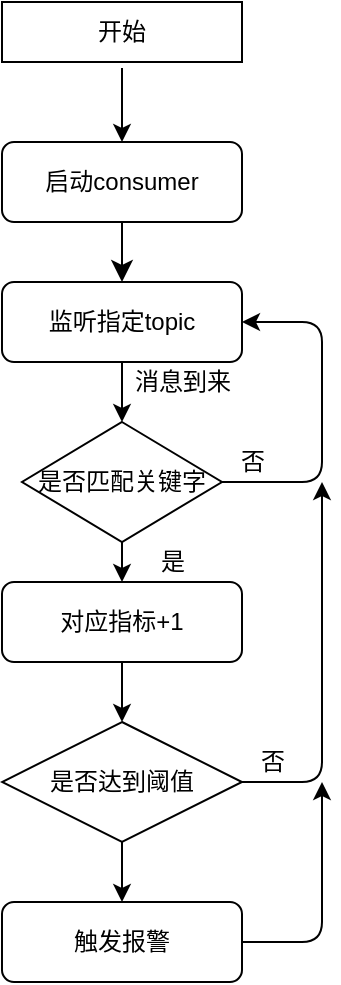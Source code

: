<mxfile version="14.6.13" type="github"><diagram id="C5RBs43oDa-KdzZeNtuy" name="Page-1"><mxGraphModel dx="1422" dy="794" grid="1" gridSize="10" guides="1" tooltips="1" connect="1" arrows="1" fold="1" page="1" pageScale="1" pageWidth="827" pageHeight="1169" math="0" shadow="0"><root><mxCell id="WIyWlLk6GJQsqaUBKTNV-0"/><mxCell id="WIyWlLk6GJQsqaUBKTNV-1" parent="WIyWlLk6GJQsqaUBKTNV-0"/><mxCell id="WIyWlLk6GJQsqaUBKTNV-2" value="" style="rounded=0;html=1;jettySize=auto;orthogonalLoop=1;fontSize=11;endArrow=classic;endFill=1;endSize=8;strokeWidth=1;shadow=0;labelBackgroundColor=none;edgeStyle=orthogonalEdgeStyle;" parent="WIyWlLk6GJQsqaUBKTNV-1" edge="1"><mxGeometry relative="1" as="geometry"><mxPoint x="220" y="140" as="sourcePoint"/><mxPoint x="220" y="170" as="targetPoint"/></mxGeometry></mxCell><mxCell id="WIyWlLk6GJQsqaUBKTNV-3" value="启动consumer" style="rounded=1;whiteSpace=wrap;html=1;fontSize=12;glass=0;strokeWidth=1;shadow=0;" parent="WIyWlLk6GJQsqaUBKTNV-1" vertex="1"><mxGeometry x="160" y="100" width="120" height="40" as="geometry"/></mxCell><mxCell id="MfxYUc8zOfT5m0aMHdfd-30" value="开始" style="rounded=0;whiteSpace=wrap;html=1;" parent="WIyWlLk6GJQsqaUBKTNV-1" vertex="1"><mxGeometry x="160" y="30" width="120" height="30" as="geometry"/></mxCell><mxCell id="MfxYUc8zOfT5m0aMHdfd-31" value="" style="endArrow=classic;html=1;" parent="WIyWlLk6GJQsqaUBKTNV-1" edge="1"><mxGeometry width="50" height="50" relative="1" as="geometry"><mxPoint x="220" y="63" as="sourcePoint"/><mxPoint x="220" y="100" as="targetPoint"/></mxGeometry></mxCell><mxCell id="Whg9jeHKbB0t_GkFxEz7-1" value="消息到来" style="text;html=1;align=center;verticalAlign=middle;resizable=0;points=[];autosize=1;strokeColor=none;" parent="WIyWlLk6GJQsqaUBKTNV-1" vertex="1"><mxGeometry x="220" y="210" width="60" height="20" as="geometry"/></mxCell><mxCell id="Whg9jeHKbB0t_GkFxEz7-2" value="是否匹配关键字" style="rhombus;whiteSpace=wrap;html=1;" parent="WIyWlLk6GJQsqaUBKTNV-1" vertex="1"><mxGeometry x="170" y="240" width="100" height="60" as="geometry"/></mxCell><mxCell id="Whg9jeHKbB0t_GkFxEz7-3" value="监听指定topic" style="rounded=1;whiteSpace=wrap;html=1;fontSize=12;glass=0;strokeWidth=1;shadow=0;" parent="WIyWlLk6GJQsqaUBKTNV-1" vertex="1"><mxGeometry x="160" y="170" width="120" height="40" as="geometry"/></mxCell><mxCell id="Whg9jeHKbB0t_GkFxEz7-4" value="" style="endArrow=classic;html=1;exitX=0.5;exitY=1;exitDx=0;exitDy=0;" parent="WIyWlLk6GJQsqaUBKTNV-1" source="Whg9jeHKbB0t_GkFxEz7-3" edge="1"><mxGeometry width="50" height="50" relative="1" as="geometry"><mxPoint x="80" y="270" as="sourcePoint"/><mxPoint x="220" y="240" as="targetPoint"/></mxGeometry></mxCell><mxCell id="Whg9jeHKbB0t_GkFxEz7-5" value="" style="endArrow=classic;html=1;exitX=1;exitY=0.5;exitDx=0;exitDy=0;entryX=1;entryY=0.5;entryDx=0;entryDy=0;" parent="WIyWlLk6GJQsqaUBKTNV-1" source="Whg9jeHKbB0t_GkFxEz7-2" target="Whg9jeHKbB0t_GkFxEz7-3" edge="1"><mxGeometry width="50" height="50" relative="1" as="geometry"><mxPoint x="370" y="300" as="sourcePoint"/><mxPoint x="300" y="200" as="targetPoint"/><Array as="points"><mxPoint x="320" y="270"/><mxPoint x="320" y="190"/></Array></mxGeometry></mxCell><mxCell id="Whg9jeHKbB0t_GkFxEz7-6" value="否" style="text;html=1;align=center;verticalAlign=middle;resizable=0;points=[];autosize=1;strokeColor=none;" parent="WIyWlLk6GJQsqaUBKTNV-1" vertex="1"><mxGeometry x="270" y="250" width="30" height="20" as="geometry"/></mxCell><mxCell id="Whg9jeHKbB0t_GkFxEz7-7" value="" style="endArrow=classic;html=1;exitX=0.5;exitY=1;exitDx=0;exitDy=0;" parent="WIyWlLk6GJQsqaUBKTNV-1" source="Whg9jeHKbB0t_GkFxEz7-2" edge="1"><mxGeometry width="50" height="50" relative="1" as="geometry"><mxPoint x="200" y="350" as="sourcePoint"/><mxPoint x="220" y="320" as="targetPoint"/></mxGeometry></mxCell><mxCell id="Whg9jeHKbB0t_GkFxEz7-8" value="是" style="text;html=1;align=center;verticalAlign=middle;resizable=0;points=[];autosize=1;strokeColor=none;" parent="WIyWlLk6GJQsqaUBKTNV-1" vertex="1"><mxGeometry x="230" y="300" width="30" height="20" as="geometry"/></mxCell><mxCell id="Whg9jeHKbB0t_GkFxEz7-10" value="对应指标+1" style="rounded=1;whiteSpace=wrap;html=1;fontSize=12;glass=0;strokeWidth=1;shadow=0;" parent="WIyWlLk6GJQsqaUBKTNV-1" vertex="1"><mxGeometry x="160" y="320" width="120" height="40" as="geometry"/></mxCell><mxCell id="Whg9jeHKbB0t_GkFxEz7-11" value="是否达到阈值" style="rhombus;whiteSpace=wrap;html=1;" parent="WIyWlLk6GJQsqaUBKTNV-1" vertex="1"><mxGeometry x="160" y="390" width="120" height="60" as="geometry"/></mxCell><mxCell id="Whg9jeHKbB0t_GkFxEz7-12" value="" style="endArrow=classic;html=1;exitX=0.5;exitY=1;exitDx=0;exitDy=0;entryX=0.5;entryY=0;entryDx=0;entryDy=0;" parent="WIyWlLk6GJQsqaUBKTNV-1" source="Whg9jeHKbB0t_GkFxEz7-10" target="Whg9jeHKbB0t_GkFxEz7-11" edge="1"><mxGeometry width="50" height="50" relative="1" as="geometry"><mxPoint x="30" y="400" as="sourcePoint"/><mxPoint x="80" y="350" as="targetPoint"/></mxGeometry></mxCell><mxCell id="Whg9jeHKbB0t_GkFxEz7-13" value="" style="endArrow=classic;html=1;exitX=1;exitY=0.5;exitDx=0;exitDy=0;exitPerimeter=0;" parent="WIyWlLk6GJQsqaUBKTNV-1" source="Whg9jeHKbB0t_GkFxEz7-11" edge="1"><mxGeometry width="50" height="50" relative="1" as="geometry"><mxPoint x="290" y="420" as="sourcePoint"/><mxPoint x="320" y="270" as="targetPoint"/><Array as="points"><mxPoint x="320" y="420"/></Array></mxGeometry></mxCell><mxCell id="Whg9jeHKbB0t_GkFxEz7-14" value="否" style="text;html=1;align=center;verticalAlign=middle;resizable=0;points=[];autosize=1;strokeColor=none;" parent="WIyWlLk6GJQsqaUBKTNV-1" vertex="1"><mxGeometry x="280" y="400" width="30" height="20" as="geometry"/></mxCell><mxCell id="Whg9jeHKbB0t_GkFxEz7-16" value="触发报警" style="rounded=1;whiteSpace=wrap;html=1;fontSize=12;glass=0;strokeWidth=1;shadow=0;" parent="WIyWlLk6GJQsqaUBKTNV-1" vertex="1"><mxGeometry x="160" y="480" width="120" height="40" as="geometry"/></mxCell><mxCell id="Whg9jeHKbB0t_GkFxEz7-17" value="" style="endArrow=classic;html=1;exitX=0.5;exitY=1;exitDx=0;exitDy=0;entryX=0.5;entryY=0;entryDx=0;entryDy=0;" parent="WIyWlLk6GJQsqaUBKTNV-1" source="Whg9jeHKbB0t_GkFxEz7-11" target="Whg9jeHKbB0t_GkFxEz7-16" edge="1"><mxGeometry width="50" height="50" relative="1" as="geometry"><mxPoint x="90" y="500" as="sourcePoint"/><mxPoint x="140" y="450" as="targetPoint"/></mxGeometry></mxCell><mxCell id="Whg9jeHKbB0t_GkFxEz7-18" value="" style="endArrow=classic;html=1;exitX=1;exitY=0.5;exitDx=0;exitDy=0;" parent="WIyWlLk6GJQsqaUBKTNV-1" source="Whg9jeHKbB0t_GkFxEz7-16" edge="1"><mxGeometry width="50" height="50" relative="1" as="geometry"><mxPoint x="330" y="530" as="sourcePoint"/><mxPoint x="320" y="420" as="targetPoint"/><Array as="points"><mxPoint x="320" y="500"/></Array></mxGeometry></mxCell></root></mxGraphModel></diagram></mxfile>